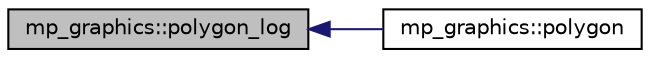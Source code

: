 digraph "mp_graphics::polygon_log"
{
  edge [fontname="Helvetica",fontsize="10",labelfontname="Helvetica",labelfontsize="10"];
  node [fontname="Helvetica",fontsize="10",shape=record];
  rankdir="LR";
  Node6065 [label="mp_graphics::polygon_log",height=0.2,width=0.4,color="black", fillcolor="grey75", style="filled", fontcolor="black"];
  Node6065 -> Node6066 [dir="back",color="midnightblue",fontsize="10",style="solid",fontname="Helvetica"];
  Node6066 [label="mp_graphics::polygon",height=0.2,width=0.4,color="black", fillcolor="white", style="filled",URL="$da/d2c/classmp__graphics.html#af35f47d4f85518e28515878cf8fec1fc"];
}
